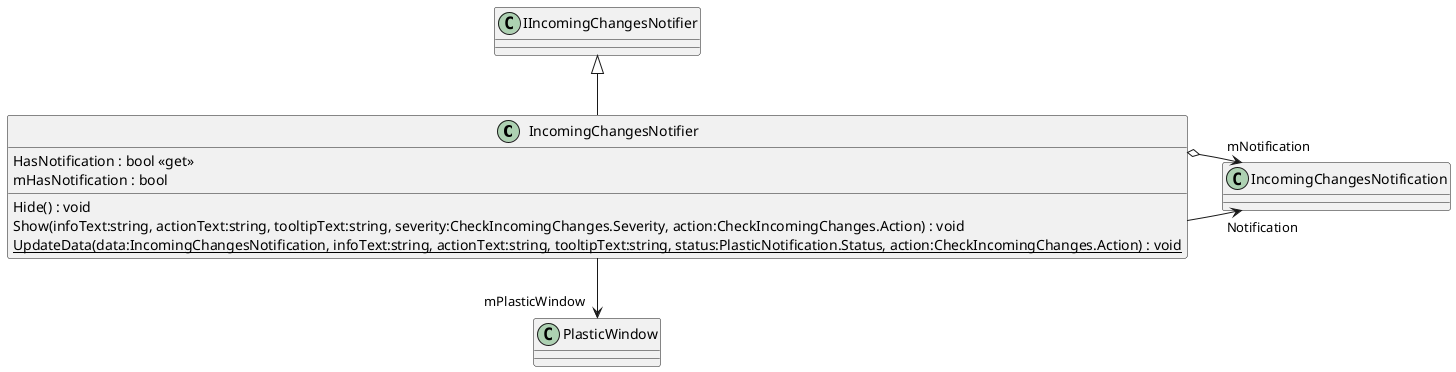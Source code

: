@startuml
class IncomingChangesNotifier {
    HasNotification : bool <<get>>
    Hide() : void
    Show(infoText:string, actionText:string, tooltipText:string, severity:CheckIncomingChanges.Severity, action:CheckIncomingChanges.Action) : void
    {static} UpdateData(data:IncomingChangesNotification, infoText:string, actionText:string, tooltipText:string, status:PlasticNotification.Status, action:CheckIncomingChanges.Action) : void
    mHasNotification : bool
}
IIncomingChangesNotifier <|-- IncomingChangesNotifier
IncomingChangesNotifier --> "Notification" IncomingChangesNotification
IncomingChangesNotifier o-> "mNotification" IncomingChangesNotification
IncomingChangesNotifier --> "mPlasticWindow" PlasticWindow
@enduml
